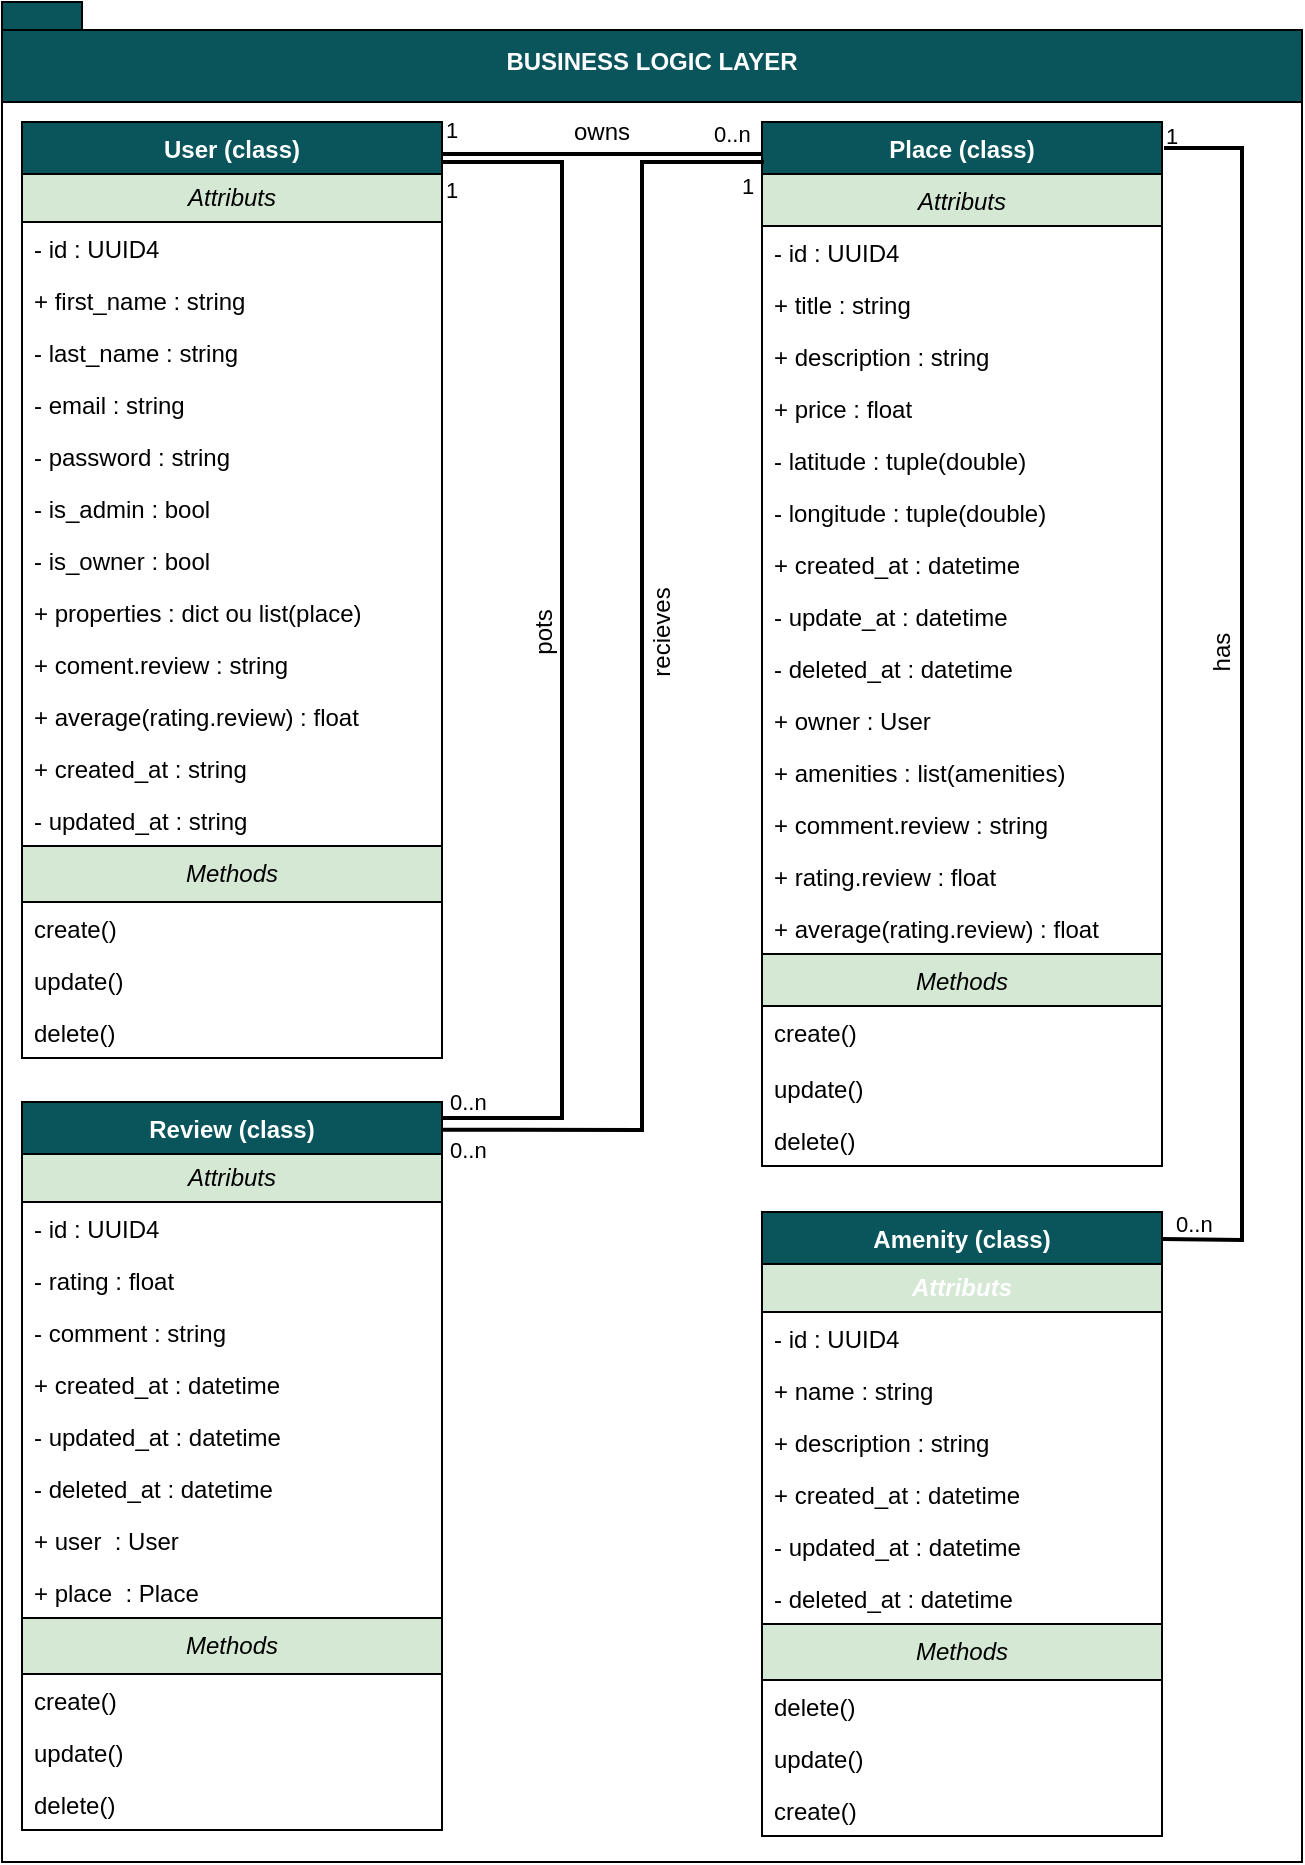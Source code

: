 <mxfile version="24.7.17">
  <diagram id="C5RBs43oDa-KdzZeNtuy" name="Page-1">
    <mxGraphModel dx="1194" dy="1966" grid="1" gridSize="10" guides="1" tooltips="1" connect="1" arrows="1" fold="1" page="1" pageScale="1" pageWidth="827" pageHeight="1169" math="0" shadow="0">
      <root>
        <mxCell id="WIyWlLk6GJQsqaUBKTNV-0" />
        <mxCell id="WIyWlLk6GJQsqaUBKTNV-1" parent="WIyWlLk6GJQsqaUBKTNV-0" />
        <mxCell id="uoEtTBrEycXN89cAWjEX-15" value="" style="rounded=0;whiteSpace=wrap;html=1;" vertex="1" parent="WIyWlLk6GJQsqaUBKTNV-1">
          <mxGeometry x="40" y="30" width="650" height="880" as="geometry" />
        </mxCell>
        <mxCell id="zkfFHV4jXpPFQw0GAbJ--0" value="User (class)" style="swimlane;fontStyle=1;align=center;verticalAlign=top;childLayout=stackLayout;horizontal=1;startSize=26;horizontalStack=0;resizeParent=1;resizeLast=0;collapsible=1;marginBottom=0;rounded=0;shadow=0;strokeWidth=1;fillColor=#09555B;fontColor=#FFFFFF;" parent="WIyWlLk6GJQsqaUBKTNV-1" vertex="1">
          <mxGeometry x="50" y="40" width="210" height="468" as="geometry">
            <mxRectangle x="230" y="140" width="160" height="26" as="alternateBounds" />
          </mxGeometry>
        </mxCell>
        <mxCell id="uoEtTBrEycXN89cAWjEX-11" value="&lt;i&gt;Attributs&lt;/i&gt;" style="text;html=1;align=center;verticalAlign=middle;whiteSpace=wrap;rounded=0;fillColor=#d5e8d4;strokeColor=#000000;" vertex="1" parent="zkfFHV4jXpPFQw0GAbJ--0">
          <mxGeometry y="26" width="210" height="24" as="geometry" />
        </mxCell>
        <mxCell id="zkfFHV4jXpPFQw0GAbJ--1" value="- id : UUID4" style="text;align=left;verticalAlign=top;spacingLeft=4;spacingRight=4;overflow=hidden;rotatable=0;points=[[0,0.5],[1,0.5]];portConstraint=eastwest;" parent="zkfFHV4jXpPFQw0GAbJ--0" vertex="1">
          <mxGeometry y="50" width="210" height="26" as="geometry" />
        </mxCell>
        <mxCell id="zkfFHV4jXpPFQw0GAbJ--2" value="+ first_name : string" style="text;align=left;verticalAlign=top;spacingLeft=4;spacingRight=4;overflow=hidden;rotatable=0;points=[[0,0.5],[1,0.5]];portConstraint=eastwest;rounded=0;shadow=0;html=0;" parent="zkfFHV4jXpPFQw0GAbJ--0" vertex="1">
          <mxGeometry y="76" width="210" height="26" as="geometry" />
        </mxCell>
        <mxCell id="zkfFHV4jXpPFQw0GAbJ--3" value="- last_name : string" style="text;align=left;verticalAlign=top;spacingLeft=4;spacingRight=4;overflow=hidden;rotatable=0;points=[[0,0.5],[1,0.5]];portConstraint=eastwest;rounded=0;shadow=0;html=0;" parent="zkfFHV4jXpPFQw0GAbJ--0" vertex="1">
          <mxGeometry y="102" width="210" height="26" as="geometry" />
        </mxCell>
        <mxCell id="uoEtTBrEycXN89cAWjEX-1" value="- email : string" style="text;align=left;verticalAlign=top;spacingLeft=4;spacingRight=4;overflow=hidden;rotatable=0;points=[[0,0.5],[1,0.5]];portConstraint=eastwest;rounded=0;shadow=0;html=0;" vertex="1" parent="zkfFHV4jXpPFQw0GAbJ--0">
          <mxGeometry y="128" width="210" height="26" as="geometry" />
        </mxCell>
        <mxCell id="uoEtTBrEycXN89cAWjEX-2" value="- password : string" style="text;align=left;verticalAlign=top;spacingLeft=4;spacingRight=4;overflow=hidden;rotatable=0;points=[[0,0.5],[1,0.5]];portConstraint=eastwest;rounded=0;shadow=0;html=0;" vertex="1" parent="zkfFHV4jXpPFQw0GAbJ--0">
          <mxGeometry y="154" width="210" height="26" as="geometry" />
        </mxCell>
        <mxCell id="uoEtTBrEycXN89cAWjEX-4" value="- is_admin : bool" style="text;align=left;verticalAlign=top;spacingLeft=4;spacingRight=4;overflow=hidden;rotatable=0;points=[[0,0.5],[1,0.5]];portConstraint=eastwest;rounded=0;shadow=0;html=0;" vertex="1" parent="zkfFHV4jXpPFQw0GAbJ--0">
          <mxGeometry y="180" width="210" height="26" as="geometry" />
        </mxCell>
        <mxCell id="uoEtTBrEycXN89cAWjEX-54" value="- is_owner : bool" style="text;align=left;verticalAlign=top;spacingLeft=4;spacingRight=4;overflow=hidden;rotatable=0;points=[[0,0.5],[1,0.5]];portConstraint=eastwest;rounded=0;shadow=0;html=0;" vertex="1" parent="zkfFHV4jXpPFQw0GAbJ--0">
          <mxGeometry y="206" width="210" height="26" as="geometry" />
        </mxCell>
        <mxCell id="uoEtTBrEycXN89cAWjEX-57" value="+ properties : dict ou list(place)" style="text;align=left;verticalAlign=top;spacingLeft=4;spacingRight=4;overflow=hidden;rotatable=0;points=[[0,0.5],[1,0.5]];portConstraint=eastwest;rounded=0;shadow=0;html=0;" vertex="1" parent="zkfFHV4jXpPFQw0GAbJ--0">
          <mxGeometry y="232" width="210" height="26" as="geometry" />
        </mxCell>
        <mxCell id="uoEtTBrEycXN89cAWjEX-55" value="+ coment.review : string" style="text;align=left;verticalAlign=top;spacingLeft=4;spacingRight=4;overflow=hidden;rotatable=0;points=[[0,0.5],[1,0.5]];portConstraint=eastwest;rounded=0;shadow=0;html=0;" vertex="1" parent="zkfFHV4jXpPFQw0GAbJ--0">
          <mxGeometry y="258" width="210" height="26" as="geometry" />
        </mxCell>
        <mxCell id="uoEtTBrEycXN89cAWjEX-56" value="+ average(rating.review) : float" style="text;align=left;verticalAlign=top;spacingLeft=4;spacingRight=4;overflow=hidden;rotatable=0;points=[[0,0.5],[1,0.5]];portConstraint=eastwest;rounded=0;shadow=0;html=0;" vertex="1" parent="zkfFHV4jXpPFQw0GAbJ--0">
          <mxGeometry y="284" width="210" height="26" as="geometry" />
        </mxCell>
        <mxCell id="uoEtTBrEycXN89cAWjEX-3" value="+ created_at : string" style="text;align=left;verticalAlign=top;spacingLeft=4;spacingRight=4;overflow=hidden;rotatable=0;points=[[0,0.5],[1,0.5]];portConstraint=eastwest;rounded=0;shadow=0;html=0;" vertex="1" parent="zkfFHV4jXpPFQw0GAbJ--0">
          <mxGeometry y="310" width="210" height="26" as="geometry" />
        </mxCell>
        <mxCell id="uoEtTBrEycXN89cAWjEX-5" value="- updated_at : string" style="text;align=left;verticalAlign=top;spacingLeft=4;spacingRight=4;overflow=hidden;rotatable=0;points=[[0,0.5],[1,0.5]];portConstraint=eastwest;rounded=0;shadow=0;html=0;" vertex="1" parent="zkfFHV4jXpPFQw0GAbJ--0">
          <mxGeometry y="336" width="210" height="26" as="geometry" />
        </mxCell>
        <mxCell id="uoEtTBrEycXN89cAWjEX-16" value="&lt;i&gt;Methods&lt;/i&gt;" style="text;html=1;align=center;verticalAlign=middle;whiteSpace=wrap;rounded=0;fillColor=#d5e8d4;strokeColor=#000000;rotation=0;" vertex="1" parent="zkfFHV4jXpPFQw0GAbJ--0">
          <mxGeometry y="362" width="210" height="28" as="geometry" />
        </mxCell>
        <mxCell id="uoEtTBrEycXN89cAWjEX-12" value="create()" style="text;align=left;verticalAlign=top;spacingLeft=4;spacingRight=4;overflow=hidden;rotatable=0;points=[[0,0.5],[1,0.5]];portConstraint=eastwest;" vertex="1" parent="zkfFHV4jXpPFQw0GAbJ--0">
          <mxGeometry y="390" width="210" height="26" as="geometry" />
        </mxCell>
        <mxCell id="zkfFHV4jXpPFQw0GAbJ--5" value="update()" style="text;align=left;verticalAlign=top;spacingLeft=4;spacingRight=4;overflow=hidden;rotatable=0;points=[[0,0.5],[1,0.5]];portConstraint=eastwest;" parent="zkfFHV4jXpPFQw0GAbJ--0" vertex="1">
          <mxGeometry y="416" width="210" height="26" as="geometry" />
        </mxCell>
        <mxCell id="uoEtTBrEycXN89cAWjEX-21" value="delete()" style="text;align=left;verticalAlign=top;spacingLeft=4;spacingRight=4;overflow=hidden;rotatable=0;points=[[0,0.5],[1,0.5]];portConstraint=eastwest;" vertex="1" parent="zkfFHV4jXpPFQw0GAbJ--0">
          <mxGeometry y="442" width="210" height="26" as="geometry" />
        </mxCell>
        <mxCell id="zkfFHV4jXpPFQw0GAbJ--6" value="Review (class)" style="swimlane;fontStyle=1;align=center;verticalAlign=top;childLayout=stackLayout;horizontal=1;startSize=26;horizontalStack=0;resizeParent=1;resizeLast=0;collapsible=1;marginBottom=0;rounded=0;shadow=0;strokeWidth=1;strokeColor=default;fontFamily=Helvetica;fontSize=12;fontColor=#FFFFFF;fillColor=#09555B;" parent="WIyWlLk6GJQsqaUBKTNV-1" vertex="1">
          <mxGeometry x="50" y="530" width="210" height="364" as="geometry">
            <mxRectangle x="130" y="380" width="160" height="26" as="alternateBounds" />
          </mxGeometry>
        </mxCell>
        <mxCell id="uoEtTBrEycXN89cAWjEX-31" value="&lt;i&gt;Attributs&lt;/i&gt;" style="text;html=1;align=center;verticalAlign=middle;whiteSpace=wrap;rounded=0;fillColor=#d5e8d4;strokeColor=#000000;" vertex="1" parent="zkfFHV4jXpPFQw0GAbJ--6">
          <mxGeometry y="26" width="210" height="24" as="geometry" />
        </mxCell>
        <mxCell id="zkfFHV4jXpPFQw0GAbJ--7" value="- id : UUID4" style="text;align=left;verticalAlign=top;spacingLeft=4;spacingRight=4;overflow=hidden;rotatable=0;points=[[0,0.5],[1,0.5]];portConstraint=eastwest;fontFamily=Helvetica;fontSize=12;fontColor=#000000;fontStyle=0;" parent="zkfFHV4jXpPFQw0GAbJ--6" vertex="1">
          <mxGeometry y="50" width="210" height="26" as="geometry" />
        </mxCell>
        <mxCell id="uoEtTBrEycXN89cAWjEX-38" value="- rating : float" style="text;align=left;verticalAlign=top;spacingLeft=4;spacingRight=4;overflow=hidden;rotatable=0;points=[[0,0.5],[1,0.5]];portConstraint=eastwest;fontFamily=Helvetica;fontSize=12;fontColor=#000000;fontStyle=0;" vertex="1" parent="zkfFHV4jXpPFQw0GAbJ--6">
          <mxGeometry y="76" width="210" height="26" as="geometry" />
        </mxCell>
        <mxCell id="uoEtTBrEycXN89cAWjEX-36" value="- comment : string" style="text;align=left;verticalAlign=top;spacingLeft=4;spacingRight=4;overflow=hidden;rotatable=0;points=[[0,0.5],[1,0.5]];portConstraint=eastwest;fontFamily=Helvetica;fontSize=12;fontColor=#000000;fontStyle=0;" vertex="1" parent="zkfFHV4jXpPFQw0GAbJ--6">
          <mxGeometry y="102" width="210" height="26" as="geometry" />
        </mxCell>
        <mxCell id="uoEtTBrEycXN89cAWjEX-39" value="+ created_at : datetime" style="text;align=left;verticalAlign=top;spacingLeft=4;spacingRight=4;overflow=hidden;rotatable=0;points=[[0,0.5],[1,0.5]];portConstraint=eastwest;fontFamily=Helvetica;fontSize=12;fontColor=#000000;fontStyle=0;" vertex="1" parent="zkfFHV4jXpPFQw0GAbJ--6">
          <mxGeometry y="128" width="210" height="26" as="geometry" />
        </mxCell>
        <mxCell id="uoEtTBrEycXN89cAWjEX-40" value="- updated_at : datetime" style="text;align=left;verticalAlign=top;spacingLeft=4;spacingRight=4;overflow=hidden;rotatable=0;points=[[0,0.5],[1,0.5]];portConstraint=eastwest;fontFamily=Helvetica;fontSize=12;fontColor=#000000;fontStyle=0;" vertex="1" parent="zkfFHV4jXpPFQw0GAbJ--6">
          <mxGeometry y="154" width="210" height="26" as="geometry" />
        </mxCell>
        <mxCell id="uoEtTBrEycXN89cAWjEX-41" value="- deleted_at : datetime" style="text;align=left;verticalAlign=top;spacingLeft=4;spacingRight=4;overflow=hidden;rotatable=0;points=[[0,0.5],[1,0.5]];portConstraint=eastwest;fontFamily=Helvetica;fontSize=12;fontColor=#000000;fontStyle=0;" vertex="1" parent="zkfFHV4jXpPFQw0GAbJ--6">
          <mxGeometry y="180" width="210" height="26" as="geometry" />
        </mxCell>
        <mxCell id="uoEtTBrEycXN89cAWjEX-42" value="+ user  : User" style="text;align=left;verticalAlign=top;spacingLeft=4;spacingRight=4;overflow=hidden;rotatable=0;points=[[0,0.5],[1,0.5]];portConstraint=eastwest;fontFamily=Helvetica;fontSize=12;fontColor=#000000;fontStyle=0;" vertex="1" parent="zkfFHV4jXpPFQw0GAbJ--6">
          <mxGeometry y="206" width="210" height="26" as="geometry" />
        </mxCell>
        <mxCell id="uoEtTBrEycXN89cAWjEX-43" value="+ place  : Place" style="text;align=left;verticalAlign=top;spacingLeft=4;spacingRight=4;overflow=hidden;rotatable=0;points=[[0,0.5],[1,0.5]];portConstraint=eastwest;fontFamily=Helvetica;fontSize=12;fontColor=#000000;fontStyle=0;" vertex="1" parent="zkfFHV4jXpPFQw0GAbJ--6">
          <mxGeometry y="232" width="210" height="26" as="geometry" />
        </mxCell>
        <mxCell id="uoEtTBrEycXN89cAWjEX-32" value="&lt;i&gt;Methods&lt;/i&gt;" style="text;html=1;align=center;verticalAlign=middle;whiteSpace=wrap;rounded=0;fillColor=#d5e8d4;strokeColor=#000000;rotation=0;" vertex="1" parent="zkfFHV4jXpPFQw0GAbJ--6">
          <mxGeometry y="258" width="210" height="28" as="geometry" />
        </mxCell>
        <mxCell id="uoEtTBrEycXN89cAWjEX-33" value="create()" style="text;align=left;verticalAlign=top;spacingLeft=4;spacingRight=4;overflow=hidden;rotatable=0;points=[[0,0.5],[1,0.5]];portConstraint=eastwest;" vertex="1" parent="zkfFHV4jXpPFQw0GAbJ--6">
          <mxGeometry y="286" width="210" height="26" as="geometry" />
        </mxCell>
        <mxCell id="uoEtTBrEycXN89cAWjEX-34" value="update()" style="text;align=left;verticalAlign=top;spacingLeft=4;spacingRight=4;overflow=hidden;rotatable=0;points=[[0,0.5],[1,0.5]];portConstraint=eastwest;" vertex="1" parent="zkfFHV4jXpPFQw0GAbJ--6">
          <mxGeometry y="312" width="210" height="26" as="geometry" />
        </mxCell>
        <mxCell id="uoEtTBrEycXN89cAWjEX-35" value="delete()" style="text;align=left;verticalAlign=top;spacingLeft=4;spacingRight=4;overflow=hidden;rotatable=0;points=[[0,0.5],[1,0.5]];portConstraint=eastwest;" vertex="1" parent="zkfFHV4jXpPFQw0GAbJ--6">
          <mxGeometry y="338" width="210" height="26" as="geometry" />
        </mxCell>
        <mxCell id="zkfFHV4jXpPFQw0GAbJ--13" value="Amenity (class)" style="swimlane;fontStyle=1;align=center;verticalAlign=top;childLayout=stackLayout;horizontal=1;startSize=26;horizontalStack=0;resizeParent=1;resizeLast=0;collapsible=1;marginBottom=0;rounded=0;shadow=0;strokeWidth=1;strokeColor=default;fontFamily=Helvetica;fontSize=12;fontColor=#FFFFFF;fillColor=#09555B;" parent="WIyWlLk6GJQsqaUBKTNV-1" vertex="1">
          <mxGeometry x="420" y="585" width="200" height="312" as="geometry">
            <mxRectangle x="340" y="380" width="170" height="26" as="alternateBounds" />
          </mxGeometry>
        </mxCell>
        <mxCell id="uoEtTBrEycXN89cAWjEX-44" value="&lt;i&gt;Attributs&lt;/i&gt;" style="text;html=1;align=center;verticalAlign=middle;whiteSpace=wrap;rounded=0;fillColor=#d5e8d4;strokeColor=#000000;fontFamily=Helvetica;fontSize=12;fontColor=#FFFFFF;fontStyle=1;" vertex="1" parent="zkfFHV4jXpPFQw0GAbJ--13">
          <mxGeometry y="26" width="200" height="24" as="geometry" />
        </mxCell>
        <mxCell id="zkfFHV4jXpPFQw0GAbJ--14" value="- id : UUID4" style="text;align=left;verticalAlign=top;spacingLeft=4;spacingRight=4;overflow=hidden;rotatable=0;points=[[0,0.5],[1,0.5]];portConstraint=eastwest;fontFamily=Helvetica;fontSize=12;fontColor=#000000;fontStyle=0;" parent="zkfFHV4jXpPFQw0GAbJ--13" vertex="1">
          <mxGeometry y="50" width="200" height="26" as="geometry" />
        </mxCell>
        <mxCell id="uoEtTBrEycXN89cAWjEX-45" value="+ name : string" style="text;align=left;verticalAlign=top;spacingLeft=4;spacingRight=4;overflow=hidden;rotatable=0;points=[[0,0.5],[1,0.5]];portConstraint=eastwest;fontFamily=Helvetica;fontSize=12;fontColor=#000000;fontStyle=0;" vertex="1" parent="zkfFHV4jXpPFQw0GAbJ--13">
          <mxGeometry y="76" width="200" height="26" as="geometry" />
        </mxCell>
        <mxCell id="uoEtTBrEycXN89cAWjEX-46" value="+ description : string" style="text;align=left;verticalAlign=top;spacingLeft=4;spacingRight=4;overflow=hidden;rotatable=0;points=[[0,0.5],[1,0.5]];portConstraint=eastwest;fontFamily=Helvetica;fontSize=12;fontColor=#000000;fontStyle=0;" vertex="1" parent="zkfFHV4jXpPFQw0GAbJ--13">
          <mxGeometry y="102" width="200" height="26" as="geometry" />
        </mxCell>
        <mxCell id="uoEtTBrEycXN89cAWjEX-47" value="+ created_at : datetime" style="text;align=left;verticalAlign=top;spacingLeft=4;spacingRight=4;overflow=hidden;rotatable=0;points=[[0,0.5],[1,0.5]];portConstraint=eastwest;fontFamily=Helvetica;fontSize=12;fontColor=#000000;fontStyle=0;" vertex="1" parent="zkfFHV4jXpPFQw0GAbJ--13">
          <mxGeometry y="128" width="200" height="26" as="geometry" />
        </mxCell>
        <mxCell id="uoEtTBrEycXN89cAWjEX-48" value="- updated_at : datetime" style="text;align=left;verticalAlign=top;spacingLeft=4;spacingRight=4;overflow=hidden;rotatable=0;points=[[0,0.5],[1,0.5]];portConstraint=eastwest;fontFamily=Helvetica;fontSize=12;fontColor=#000000;fontStyle=0;" vertex="1" parent="zkfFHV4jXpPFQw0GAbJ--13">
          <mxGeometry y="154" width="200" height="26" as="geometry" />
        </mxCell>
        <mxCell id="uoEtTBrEycXN89cAWjEX-49" value="- deleted_at : datetime" style="text;align=left;verticalAlign=top;spacingLeft=4;spacingRight=4;overflow=hidden;rotatable=0;points=[[0,0.5],[1,0.5]];portConstraint=eastwest;fontFamily=Helvetica;fontSize=12;fontColor=#000000;fontStyle=0;" vertex="1" parent="zkfFHV4jXpPFQw0GAbJ--13">
          <mxGeometry y="180" width="200" height="26" as="geometry" />
        </mxCell>
        <mxCell id="uoEtTBrEycXN89cAWjEX-50" value="&lt;i&gt;Methods&lt;/i&gt;" style="text;html=1;align=center;verticalAlign=middle;whiteSpace=wrap;rounded=0;fillColor=#d5e8d4;strokeColor=#000000;rotation=0;" vertex="1" parent="zkfFHV4jXpPFQw0GAbJ--13">
          <mxGeometry y="206" width="200" height="28" as="geometry" />
        </mxCell>
        <mxCell id="uoEtTBrEycXN89cAWjEX-53" value="delete()" style="text;align=left;verticalAlign=top;spacingLeft=4;spacingRight=4;overflow=hidden;rotatable=0;points=[[0,0.5],[1,0.5]];portConstraint=eastwest;" vertex="1" parent="zkfFHV4jXpPFQw0GAbJ--13">
          <mxGeometry y="234" width="200" height="26" as="geometry" />
        </mxCell>
        <mxCell id="uoEtTBrEycXN89cAWjEX-52" value="update()" style="text;align=left;verticalAlign=top;spacingLeft=4;spacingRight=4;overflow=hidden;rotatable=0;points=[[0,0.5],[1,0.5]];portConstraint=eastwest;" vertex="1" parent="zkfFHV4jXpPFQw0GAbJ--13">
          <mxGeometry y="260" width="200" height="26" as="geometry" />
        </mxCell>
        <mxCell id="uoEtTBrEycXN89cAWjEX-51" value="create()" style="text;align=left;verticalAlign=top;spacingLeft=4;spacingRight=4;overflow=hidden;rotatable=0;points=[[0,0.5],[1,0.5]];portConstraint=eastwest;" vertex="1" parent="zkfFHV4jXpPFQw0GAbJ--13">
          <mxGeometry y="286" width="200" height="26" as="geometry" />
        </mxCell>
        <mxCell id="zkfFHV4jXpPFQw0GAbJ--17" value="Place (class)" style="swimlane;fontStyle=1;align=center;verticalAlign=top;childLayout=stackLayout;horizontal=1;startSize=26;horizontalStack=0;resizeParent=1;resizeLast=0;collapsible=1;marginBottom=0;rounded=0;shadow=0;strokeWidth=1;strokeColor=default;fontFamily=Helvetica;fontSize=12;fontColor=#FFFFFF;fillColor=#09555B;" parent="WIyWlLk6GJQsqaUBKTNV-1" vertex="1">
          <mxGeometry x="420" y="40" width="200" height="522" as="geometry">
            <mxRectangle x="550" y="140" width="160" height="26" as="alternateBounds" />
          </mxGeometry>
        </mxCell>
        <mxCell id="zkfFHV4jXpPFQw0GAbJ--18" value="Attributs" style="text;align=center;verticalAlign=top;spacingLeft=4;spacingRight=4;overflow=hidden;rotatable=0;points=[[0,0.5],[1,0.5]];portConstraint=eastwest;fontFamily=Helvetica;fontSize=12;fontStyle=2;fillColor=#d5e8d4;strokeColor=#000000;" parent="zkfFHV4jXpPFQw0GAbJ--17" vertex="1">
          <mxGeometry y="26" width="200" height="26" as="geometry" />
        </mxCell>
        <mxCell id="zkfFHV4jXpPFQw0GAbJ--19" value="- id : UUID4" style="text;align=left;verticalAlign=top;spacingLeft=4;spacingRight=4;overflow=hidden;rotatable=0;points=[[0,0.5],[1,0.5]];portConstraint=eastwest;rounded=0;shadow=0;html=0;fontFamily=Helvetica;fontSize=12;fontColor=#000000;fontStyle=0;" parent="zkfFHV4jXpPFQw0GAbJ--17" vertex="1">
          <mxGeometry y="52" width="200" height="26" as="geometry" />
        </mxCell>
        <mxCell id="zkfFHV4jXpPFQw0GAbJ--20" value="+ title : string" style="text;align=left;verticalAlign=top;spacingLeft=4;spacingRight=4;overflow=hidden;rotatable=0;points=[[0,0.5],[1,0.5]];portConstraint=eastwest;rounded=0;shadow=0;html=0;fontFamily=Helvetica;fontSize=12;fontColor=#000000;fontStyle=0;" parent="zkfFHV4jXpPFQw0GAbJ--17" vertex="1">
          <mxGeometry y="78" width="200" height="26" as="geometry" />
        </mxCell>
        <mxCell id="zkfFHV4jXpPFQw0GAbJ--21" value="+ description : string" style="text;align=left;verticalAlign=top;spacingLeft=4;spacingRight=4;overflow=hidden;rotatable=0;points=[[0,0.5],[1,0.5]];portConstraint=eastwest;rounded=0;shadow=0;html=0;fontFamily=Helvetica;fontSize=12;fontColor=#000000;fontStyle=0;" parent="zkfFHV4jXpPFQw0GAbJ--17" vertex="1">
          <mxGeometry y="104" width="200" height="26" as="geometry" />
        </mxCell>
        <mxCell id="zkfFHV4jXpPFQw0GAbJ--22" value="+ price : float" style="text;align=left;verticalAlign=top;spacingLeft=4;spacingRight=4;overflow=hidden;rotatable=0;points=[[0,0.5],[1,0.5]];portConstraint=eastwest;rounded=0;shadow=0;html=0;fontFamily=Helvetica;fontSize=12;fontColor=#000000;fontStyle=0;" parent="zkfFHV4jXpPFQw0GAbJ--17" vertex="1">
          <mxGeometry y="130" width="200" height="26" as="geometry" />
        </mxCell>
        <mxCell id="uoEtTBrEycXN89cAWjEX-18" value="- latitude : tuple(double)" style="text;align=left;verticalAlign=top;spacingLeft=4;spacingRight=4;overflow=hidden;rotatable=0;points=[[0,0.5],[1,0.5]];portConstraint=eastwest;rounded=0;shadow=0;html=0;fontFamily=Helvetica;fontSize=12;fontColor=#000000;fontStyle=0;" vertex="1" parent="zkfFHV4jXpPFQw0GAbJ--17">
          <mxGeometry y="156" width="200" height="26" as="geometry" />
        </mxCell>
        <mxCell id="uoEtTBrEycXN89cAWjEX-19" value="- longitude : tuple(double)" style="text;align=left;verticalAlign=top;spacingLeft=4;spacingRight=4;overflow=hidden;rotatable=0;points=[[0,0.5],[1,0.5]];portConstraint=eastwest;rounded=0;shadow=0;html=0;fontFamily=Helvetica;fontSize=12;fontColor=#000000;fontStyle=0;" vertex="1" parent="zkfFHV4jXpPFQw0GAbJ--17">
          <mxGeometry y="182" width="200" height="26" as="geometry" />
        </mxCell>
        <mxCell id="uoEtTBrEycXN89cAWjEX-20" value="+ created_at : datetime" style="text;align=left;verticalAlign=top;spacingLeft=4;spacingRight=4;overflow=hidden;rotatable=0;points=[[0,0.5],[1,0.5]];portConstraint=eastwest;rounded=0;shadow=0;html=0;fontFamily=Helvetica;fontSize=12;fontColor=#000000;fontStyle=0;" vertex="1" parent="zkfFHV4jXpPFQw0GAbJ--17">
          <mxGeometry y="208" width="200" height="26" as="geometry" />
        </mxCell>
        <mxCell id="uoEtTBrEycXN89cAWjEX-24" value="- update_at : datetime" style="text;align=left;verticalAlign=top;spacingLeft=4;spacingRight=4;overflow=hidden;rotatable=0;points=[[0,0.5],[1,0.5]];portConstraint=eastwest;rounded=0;shadow=0;html=0;fontFamily=Helvetica;fontSize=12;fontColor=#000000;fontStyle=0;" vertex="1" parent="zkfFHV4jXpPFQw0GAbJ--17">
          <mxGeometry y="234" width="200" height="26" as="geometry" />
        </mxCell>
        <mxCell id="uoEtTBrEycXN89cAWjEX-25" value="- deleted_at : datetime" style="text;align=left;verticalAlign=top;spacingLeft=4;spacingRight=4;overflow=hidden;rotatable=0;points=[[0,0.5],[1,0.5]];portConstraint=eastwest;rounded=0;shadow=0;html=0;fontFamily=Helvetica;fontSize=12;fontColor=#000000;fontStyle=0;" vertex="1" parent="zkfFHV4jXpPFQw0GAbJ--17">
          <mxGeometry y="260" width="200" height="26" as="geometry" />
        </mxCell>
        <mxCell id="uoEtTBrEycXN89cAWjEX-29" value="+ owner : User" style="text;align=left;verticalAlign=top;spacingLeft=4;spacingRight=4;overflow=hidden;rotatable=0;points=[[0,0.5],[1,0.5]];portConstraint=eastwest;rounded=0;shadow=0;html=0;fontFamily=Helvetica;fontSize=12;fontColor=#000000;fontStyle=0;" vertex="1" parent="zkfFHV4jXpPFQw0GAbJ--17">
          <mxGeometry y="286" width="200" height="26" as="geometry" />
        </mxCell>
        <mxCell id="uoEtTBrEycXN89cAWjEX-30" value="+ amenities : list(amenities)" style="text;align=left;verticalAlign=top;spacingLeft=4;spacingRight=4;overflow=hidden;rotatable=0;points=[[0,0.5],[1,0.5]];portConstraint=eastwest;rounded=0;shadow=0;html=0;fontFamily=Helvetica;fontSize=12;fontColor=#000000;fontStyle=0;" vertex="1" parent="zkfFHV4jXpPFQw0GAbJ--17">
          <mxGeometry y="312" width="200" height="26" as="geometry" />
        </mxCell>
        <mxCell id="uoEtTBrEycXN89cAWjEX-58" value="+ comment.review : string" style="text;align=left;verticalAlign=top;spacingLeft=4;spacingRight=4;overflow=hidden;rotatable=0;points=[[0,0.5],[1,0.5]];portConstraint=eastwest;rounded=0;shadow=0;html=0;fontFamily=Helvetica;fontSize=12;fontColor=#000000;fontStyle=0;" vertex="1" parent="zkfFHV4jXpPFQw0GAbJ--17">
          <mxGeometry y="338" width="200" height="26" as="geometry" />
        </mxCell>
        <mxCell id="uoEtTBrEycXN89cAWjEX-59" value="+ rating.review : float" style="text;align=left;verticalAlign=top;spacingLeft=4;spacingRight=4;overflow=hidden;rotatable=0;points=[[0,0.5],[1,0.5]];portConstraint=eastwest;rounded=0;shadow=0;html=0;fontFamily=Helvetica;fontSize=12;fontColor=#000000;fontStyle=0;" vertex="1" parent="zkfFHV4jXpPFQw0GAbJ--17">
          <mxGeometry y="364" width="200" height="26" as="geometry" />
        </mxCell>
        <mxCell id="uoEtTBrEycXN89cAWjEX-60" value="+ average(rating.review) : float" style="text;align=left;verticalAlign=top;spacingLeft=4;spacingRight=4;overflow=hidden;rotatable=0;points=[[0,0.5],[1,0.5]];portConstraint=eastwest;rounded=0;shadow=0;html=0;fontFamily=Helvetica;fontSize=12;fontColor=#000000;fontStyle=0;" vertex="1" parent="zkfFHV4jXpPFQw0GAbJ--17">
          <mxGeometry y="390" width="200" height="26" as="geometry" />
        </mxCell>
        <mxCell id="uoEtTBrEycXN89cAWjEX-17" value="Methods" style="text;align=center;verticalAlign=top;spacingLeft=4;spacingRight=4;overflow=hidden;rotatable=0;points=[[0,0.5],[1,0.5]];portConstraint=eastwest;fontFamily=Helvetica;fontSize=12;fontStyle=2;fillColor=#d5e8d4;strokeColor=#000000;" vertex="1" parent="zkfFHV4jXpPFQw0GAbJ--17">
          <mxGeometry y="416" width="200" height="26" as="geometry" />
        </mxCell>
        <mxCell id="zkfFHV4jXpPFQw0GAbJ--24" value="create()&#xa;" style="text;align=left;verticalAlign=top;spacingLeft=4;spacingRight=4;overflow=hidden;rotatable=0;points=[[0,0.5],[1,0.5]];portConstraint=eastwest;fontFamily=Helvetica;fontSize=12;fontColor=#000000;fontStyle=0;" parent="zkfFHV4jXpPFQw0GAbJ--17" vertex="1">
          <mxGeometry y="442" width="200" height="28" as="geometry" />
        </mxCell>
        <mxCell id="uoEtTBrEycXN89cAWjEX-26" value="update()" style="text;align=left;verticalAlign=top;spacingLeft=4;spacingRight=4;overflow=hidden;rotatable=0;points=[[0,0.5],[1,0.5]];portConstraint=eastwest;fontFamily=Helvetica;fontSize=12;fontColor=#000000;fontStyle=0;" vertex="1" parent="zkfFHV4jXpPFQw0GAbJ--17">
          <mxGeometry y="470" width="200" height="26" as="geometry" />
        </mxCell>
        <mxCell id="uoEtTBrEycXN89cAWjEX-27" value="delete()" style="text;align=left;verticalAlign=top;spacingLeft=4;spacingRight=4;overflow=hidden;rotatable=0;points=[[0,0.5],[1,0.5]];portConstraint=eastwest;fontFamily=Helvetica;fontSize=12;fontColor=#000000;fontStyle=0;" vertex="1" parent="zkfFHV4jXpPFQw0GAbJ--17">
          <mxGeometry y="496" width="200" height="26" as="geometry" />
        </mxCell>
        <mxCell id="uoEtTBrEycXN89cAWjEX-14" value="BUSINESS LOGIC LAYER" style="shape=folder;fontStyle=1;spacingTop=10;tabWidth=40;tabHeight=14;tabPosition=left;html=1;whiteSpace=wrap;fillColor=#09555B;fontColor=#FFFFFF;" vertex="1" parent="WIyWlLk6GJQsqaUBKTNV-1">
          <mxGeometry x="40" y="-20" width="650" height="50" as="geometry" />
        </mxCell>
        <mxCell id="uoEtTBrEycXN89cAWjEX-62" value="1" style="endArrow=none;html=1;endSize=12;startArrow=none;startSize=14;startFill=0;edgeStyle=orthogonalEdgeStyle;align=left;verticalAlign=bottom;rounded=0;endFill=0;strokeWidth=2;" edge="1" parent="WIyWlLk6GJQsqaUBKTNV-1">
          <mxGeometry x="-1" y="3" relative="1" as="geometry">
            <mxPoint x="260" y="56" as="sourcePoint" />
            <mxPoint x="420" y="56" as="targetPoint" />
          </mxGeometry>
        </mxCell>
        <mxCell id="uoEtTBrEycXN89cAWjEX-64" value="&lt;span style=&quot;caret-color: rgb(0, 0, 0); color: rgb(0, 0, 0); font-family: Helvetica; font-size: 11px; font-style: normal; font-variant-caps: normal; font-weight: 400; letter-spacing: normal; orphans: auto; text-align: left; text-indent: 0px; text-transform: none; white-space: nowrap; widows: auto; word-spacing: 0px; -webkit-text-stroke-width: 0px; background-color: rgb(255, 255, 255); text-decoration: none; display: inline !important; float: none;&quot;&gt;0..n&lt;/span&gt;" style="text;whiteSpace=wrap;html=1;" vertex="1" parent="WIyWlLk6GJQsqaUBKTNV-1">
          <mxGeometry x="394" y="32" width="40" height="40" as="geometry" />
        </mxCell>
        <mxCell id="uoEtTBrEycXN89cAWjEX-66" value="owns" style="text;html=1;align=center;verticalAlign=middle;whiteSpace=wrap;rounded=0;strokeWidth=2;" vertex="1" parent="WIyWlLk6GJQsqaUBKTNV-1">
          <mxGeometry x="310" y="30" width="60" height="30" as="geometry" />
        </mxCell>
        <mxCell id="uoEtTBrEycXN89cAWjEX-68" value="&lt;span style=&quot;caret-color: rgb(0, 0, 0); color: rgb(0, 0, 0); font-family: Helvetica; font-size: 11px; font-style: normal; font-variant-caps: normal; font-weight: 400; letter-spacing: normal; orphans: auto; text-align: left; text-indent: 0px; text-transform: none; white-space: nowrap; widows: auto; word-spacing: 0px; -webkit-text-stroke-width: 0px; background-color: rgb(255, 255, 255); text-decoration: none; display: inline !important; float: none;&quot;&gt;0..n&lt;/span&gt;" style="text;whiteSpace=wrap;html=1;" vertex="1" parent="WIyWlLk6GJQsqaUBKTNV-1">
          <mxGeometry x="625" y="577" width="40" height="40" as="geometry" />
        </mxCell>
        <mxCell id="uoEtTBrEycXN89cAWjEX-69" value="&lt;span style=&quot;caret-color: rgb(0, 0, 0); color: rgb(0, 0, 0); font-family: Helvetica; font-size: 11px; font-style: normal; font-variant-caps: normal; font-weight: 400; letter-spacing: normal; orphans: auto; text-align: left; text-indent: 0px; text-transform: none; white-space: nowrap; widows: auto; word-spacing: 0px; -webkit-text-stroke-width: 0px; background-color: rgb(255, 255, 255); text-decoration: none; display: inline !important; float: none;&quot;&gt;1&lt;/span&gt;" style="text;whiteSpace=wrap;html=1;" vertex="1" parent="WIyWlLk6GJQsqaUBKTNV-1">
          <mxGeometry x="620" y="33" width="40" height="40" as="geometry" />
        </mxCell>
        <mxCell id="uoEtTBrEycXN89cAWjEX-70" value="has" style="text;html=1;align=center;verticalAlign=middle;whiteSpace=wrap;rounded=0;rotation=-90;strokeWidth=2;" vertex="1" parent="WIyWlLk6GJQsqaUBKTNV-1">
          <mxGeometry x="620" y="290" width="60" height="30" as="geometry" />
        </mxCell>
        <mxCell id="uoEtTBrEycXN89cAWjEX-74" value="" style="endArrow=none;endFill=0;endSize=12;html=1;rounded=0;entryX=0.75;entryY=0;entryDx=0;entryDy=0;exitX=1;exitY=0.038;exitDx=0;exitDy=0;exitPerimeter=0;strokeWidth=2;" edge="1" parent="WIyWlLk6GJQsqaUBKTNV-1" source="zkfFHV4jXpPFQw0GAbJ--6">
          <mxGeometry width="160" relative="1" as="geometry">
            <mxPoint x="264" y="537" as="sourcePoint" />
            <mxPoint x="421" y="60" as="targetPoint" />
            <Array as="points">
              <mxPoint x="360" y="544" />
              <mxPoint x="360" y="60" />
            </Array>
          </mxGeometry>
        </mxCell>
        <mxCell id="uoEtTBrEycXN89cAWjEX-75" value="" style="endArrow=none;endFill=0;endSize=12;html=1;rounded=0;entryX=1.005;entryY=0.025;entryDx=0;entryDy=0;entryPerimeter=0;strokeWidth=2;" edge="1" parent="WIyWlLk6GJQsqaUBKTNV-1" target="zkfFHV4jXpPFQw0GAbJ--17">
          <mxGeometry width="160" relative="1" as="geometry">
            <mxPoint x="620" y="598.5" as="sourcePoint" />
            <mxPoint x="710" y="70" as="targetPoint" />
            <Array as="points">
              <mxPoint x="660" y="599" />
              <mxPoint x="660" y="330" />
              <mxPoint x="660" y="53" />
            </Array>
          </mxGeometry>
        </mxCell>
        <mxCell id="uoEtTBrEycXN89cAWjEX-77" value="" style="endArrow=none;endFill=0;endSize=12;html=1;rounded=0;exitX=1;exitY=0.038;exitDx=0;exitDy=0;exitPerimeter=0;strokeWidth=2;" edge="1" parent="WIyWlLk6GJQsqaUBKTNV-1">
          <mxGeometry width="160" relative="1" as="geometry">
            <mxPoint x="260" y="538" as="sourcePoint" />
            <mxPoint x="260" y="60" as="targetPoint" />
            <Array as="points">
              <mxPoint x="320" y="538" />
              <mxPoint x="320" y="300" />
              <mxPoint x="320" y="60" />
            </Array>
          </mxGeometry>
        </mxCell>
        <mxCell id="uoEtTBrEycXN89cAWjEX-78" value="&lt;span style=&quot;caret-color: rgb(0, 0, 0); color: rgb(0, 0, 0); font-family: Helvetica; font-size: 11px; font-style: normal; font-variant-caps: normal; font-weight: 400; letter-spacing: normal; orphans: auto; text-align: left; text-indent: 0px; text-transform: none; white-space: nowrap; widows: auto; word-spacing: 0px; -webkit-text-stroke-width: 0px; background-color: rgb(255, 255, 255); text-decoration: none; display: inline !important; float: none;&quot;&gt;0..n&lt;/span&gt;" style="text;whiteSpace=wrap;html=1;" vertex="1" parent="WIyWlLk6GJQsqaUBKTNV-1">
          <mxGeometry x="262" y="516" width="40" height="40" as="geometry" />
        </mxCell>
        <mxCell id="uoEtTBrEycXN89cAWjEX-79" value="pots" style="text;html=1;align=center;verticalAlign=middle;whiteSpace=wrap;rounded=0;rotation=-90;strokeWidth=2;" vertex="1" parent="WIyWlLk6GJQsqaUBKTNV-1">
          <mxGeometry x="281" y="280" width="60" height="30" as="geometry" />
        </mxCell>
        <mxCell id="uoEtTBrEycXN89cAWjEX-80" value="&lt;span style=&quot;caret-color: rgb(0, 0, 0); color: rgb(0, 0, 0); font-family: Helvetica; font-size: 11px; font-style: normal; font-variant-caps: normal; font-weight: 400; letter-spacing: normal; orphans: auto; text-align: left; text-indent: 0px; text-transform: none; white-space: nowrap; widows: auto; word-spacing: 0px; -webkit-text-stroke-width: 0px; background-color: rgb(255, 255, 255); text-decoration: none; display: inline !important; float: none;&quot;&gt;1&lt;/span&gt;" style="text;whiteSpace=wrap;html=1;" vertex="1" parent="WIyWlLk6GJQsqaUBKTNV-1">
          <mxGeometry x="260" y="60" width="40" height="40" as="geometry" />
        </mxCell>
        <mxCell id="uoEtTBrEycXN89cAWjEX-81" value="recieves" style="text;html=1;align=center;verticalAlign=middle;whiteSpace=wrap;rounded=0;rotation=-90;strokeWidth=2;" vertex="1" parent="WIyWlLk6GJQsqaUBKTNV-1">
          <mxGeometry x="340" y="280" width="60" height="30" as="geometry" />
        </mxCell>
        <mxCell id="uoEtTBrEycXN89cAWjEX-82" value="&lt;span style=&quot;caret-color: rgb(0, 0, 0); color: rgb(0, 0, 0); font-family: Helvetica; font-size: 11px; font-style: normal; font-variant-caps: normal; font-weight: 400; letter-spacing: normal; orphans: auto; text-align: left; text-indent: 0px; text-transform: none; white-space: nowrap; widows: auto; word-spacing: 0px; -webkit-text-stroke-width: 0px; background-color: rgb(255, 255, 255); text-decoration: none; display: inline !important; float: none;&quot;&gt;1&lt;/span&gt;" style="text;whiteSpace=wrap;html=1;" vertex="1" parent="WIyWlLk6GJQsqaUBKTNV-1">
          <mxGeometry x="408" y="58" width="40" height="40" as="geometry" />
        </mxCell>
        <mxCell id="uoEtTBrEycXN89cAWjEX-83" value="&lt;span style=&quot;caret-color: rgb(0, 0, 0); color: rgb(0, 0, 0); font-family: Helvetica; font-size: 11px; font-style: normal; font-variant-caps: normal; font-weight: 400; letter-spacing: normal; orphans: auto; text-align: left; text-indent: 0px; text-transform: none; white-space: nowrap; widows: auto; word-spacing: 0px; -webkit-text-stroke-width: 0px; background-color: rgb(255, 255, 255); text-decoration: none; display: inline !important; float: none;&quot;&gt;0..n&lt;/span&gt;" style="text;whiteSpace=wrap;html=1;" vertex="1" parent="WIyWlLk6GJQsqaUBKTNV-1">
          <mxGeometry x="262" y="540" width="40" height="40" as="geometry" />
        </mxCell>
      </root>
    </mxGraphModel>
  </diagram>
</mxfile>
